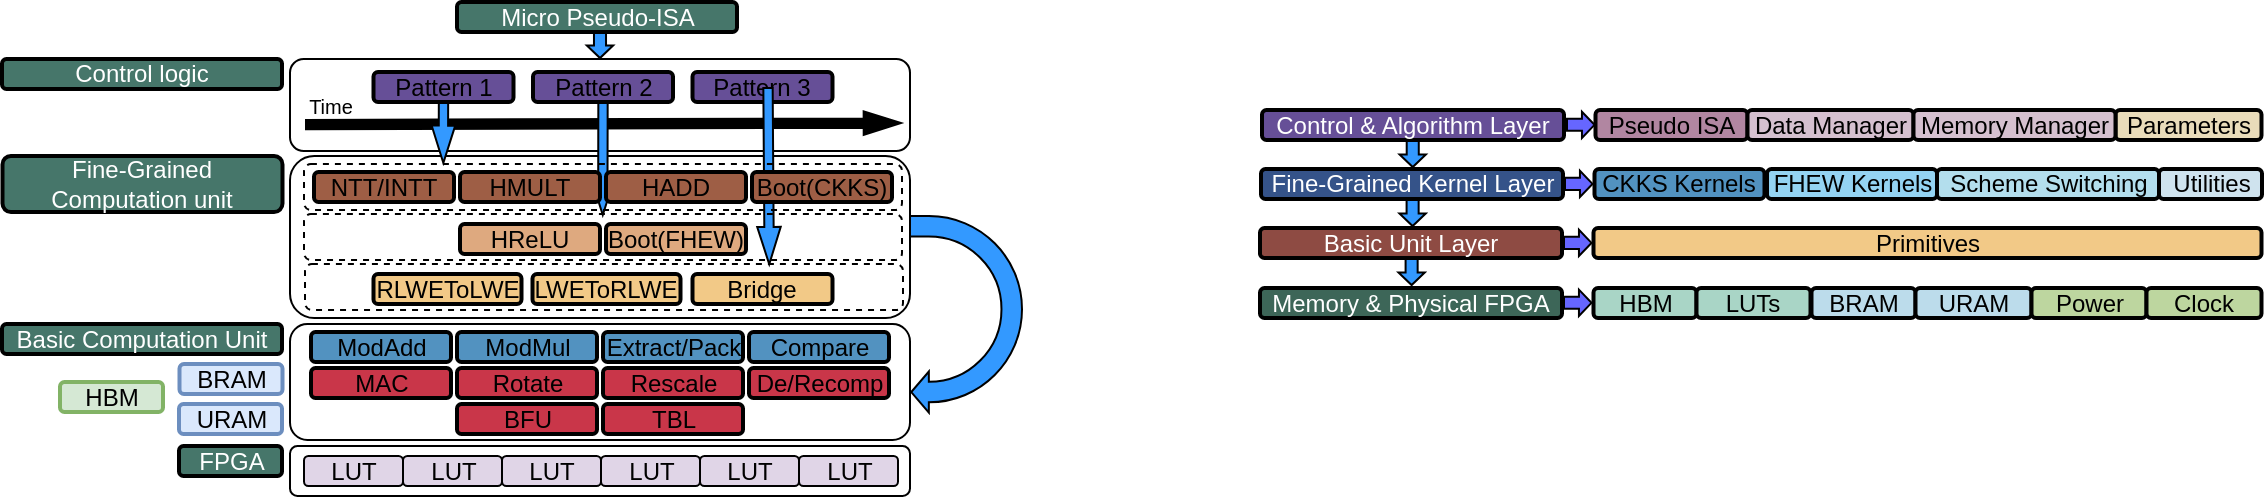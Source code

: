 <mxfile version="28.2.8">
  <diagram name="Page-1" id="e-edRmAfp7X0wRNvHGIo">
    <mxGraphModel dx="2145" dy="886" grid="0" gridSize="10" guides="1" tooltips="1" connect="1" arrows="1" fold="1" page="1" pageScale="1" pageWidth="1654" pageHeight="1169" math="0" shadow="0" adaptiveColors="auto">
      <root>
        <mxCell id="0" />
        <mxCell id="1" parent="0" />
        <mxCell id="qf1BcLg8_Bt7gjTazsa1-39" value="" style="rounded=1;whiteSpace=wrap;html=1;fillColor=none;" vertex="1" parent="1">
          <mxGeometry x="190" y="159" width="310" height="81" as="geometry" />
        </mxCell>
        <mxCell id="5QmCrW0ShnwESwGAr1rM-54" value="LUT" style="rounded=1;whiteSpace=wrap;html=1;fillColor=#e0d5e7;" parent="1" vertex="1">
          <mxGeometry x="197" y="309" width="49.5" height="15" as="geometry" />
        </mxCell>
        <mxCell id="5QmCrW0ShnwESwGAr1rM-55" value="FPGA" style="rounded=1;whiteSpace=wrap;html=1;fontStyle=0;strokeWidth=2;strokeColor=default;fillColor=#46766A;fontColor=#FFFFFF;" parent="1" vertex="1">
          <mxGeometry x="134.5" y="304" width="51.5" height="15" as="geometry" />
        </mxCell>
        <mxCell id="5QmCrW0ShnwESwGAr1rM-56" value="Basic Computation Unit" style="rounded=1;whiteSpace=wrap;html=1;fontStyle=0;strokeWidth=2;strokeColor=default;fillColor=#46766A;fontColor=#FFFFFF;" parent="1" vertex="1">
          <mxGeometry x="46" y="243" width="140" height="15" as="geometry" />
        </mxCell>
        <mxCell id="5QmCrW0ShnwESwGAr1rM-57" value="Fine-Grained Computation unit" style="rounded=1;whiteSpace=wrap;html=1;fontStyle=0;strokeWidth=2;strokeColor=default;fillColor=#46766A;fontColor=#FFFFFF;" parent="1" vertex="1">
          <mxGeometry x="46.25" y="159" width="140" height="28" as="geometry" />
        </mxCell>
        <mxCell id="5QmCrW0ShnwESwGAr1rM-58" value="Control logic" style="rounded=1;whiteSpace=wrap;html=1;fontStyle=0;strokeWidth=2;strokeColor=default;fillColor=#46766A;fontColor=#FFFFFF;" parent="1" vertex="1">
          <mxGeometry x="46" y="110.5" width="140" height="15" as="geometry" />
        </mxCell>
        <mxCell id="5QmCrW0ShnwESwGAr1rM-60" value="HBM&lt;span style=&quot;color: rgba(0, 0, 0, 0); font-family: monospace; font-size: 0px; text-align: start; text-wrap-mode: nowrap;&quot;&gt;%3CmxGraphModel%3E%3Croot%3E%3CmxCell%20id%3D%220%22%2F%3E%3CmxCell%20id%3D%221%22%20parent%3D%220%22%2F%3E%3CmxCell%20id%3D%222%22%20value%3D%22CKKS%22%20style%3D%22rounded%3D1%3BwhiteSpace%3Dwrap%3Bhtml%3D1%3BstrokeColor%3Ddefault%3BfillColor%3D%238e413d%3BfontStyle%3D0%3BstrokeWidth%3D2%3BfontColor%3D%23FFFFFF%3B%22%20vertex%3D%221%22%20parent%3D%221%22%3E%3CmxGeometry%20x%3D%22332%22%20y%3D%22200%22%20width%3D%2251.5%22%20height%3D%2215%22%20as%3D%22geometry%22%2F%3E%3C%2FmxCell%3E%3C%2Froot%3E%3C%2FmxGraphModel%3E&lt;/span&gt;" style="rounded=1;whiteSpace=wrap;html=1;strokeColor=#82b366;fillColor=#d5e8d4;fontStyle=0;strokeWidth=2;" parent="1" vertex="1">
          <mxGeometry x="75" y="272" width="51.5" height="15" as="geometry" />
        </mxCell>
        <mxCell id="5QmCrW0ShnwESwGAr1rM-61" value="BRAM" style="rounded=1;whiteSpace=wrap;html=1;strokeColor=#6c8ebf;fillColor=#dae8fc;fontStyle=0;strokeWidth=2;" parent="1" vertex="1">
          <mxGeometry x="134.75" y="263" width="51.5" height="15" as="geometry" />
        </mxCell>
        <mxCell id="5QmCrW0ShnwESwGAr1rM-62" value="URAM" style="rounded=1;whiteSpace=wrap;html=1;strokeColor=#6c8ebf;fillColor=#dae8fc;fontStyle=0;strokeWidth=2;" parent="1" vertex="1">
          <mxGeometry x="134.5" y="283" width="51.5" height="15" as="geometry" />
        </mxCell>
        <mxCell id="qf1BcLg8_Bt7gjTazsa1-1" value="" style="rounded=1;whiteSpace=wrap;html=1;fillColor=none;" vertex="1" parent="1">
          <mxGeometry x="190" y="304" width="310" height="25" as="geometry" />
        </mxCell>
        <mxCell id="qf1BcLg8_Bt7gjTazsa1-3" value="LUT" style="rounded=1;whiteSpace=wrap;html=1;fillColor=#e0d5e7;" vertex="1" parent="1">
          <mxGeometry x="246.5" y="309" width="49.5" height="15" as="geometry" />
        </mxCell>
        <mxCell id="qf1BcLg8_Bt7gjTazsa1-4" value="LUT" style="rounded=1;whiteSpace=wrap;html=1;fillColor=#e0d5e7;" vertex="1" parent="1">
          <mxGeometry x="296" y="309" width="49.5" height="15" as="geometry" />
        </mxCell>
        <mxCell id="qf1BcLg8_Bt7gjTazsa1-5" value="LUT" style="rounded=1;whiteSpace=wrap;html=1;fillColor=#e0d5e7;" vertex="1" parent="1">
          <mxGeometry x="345.5" y="309" width="49.5" height="15" as="geometry" />
        </mxCell>
        <mxCell id="qf1BcLg8_Bt7gjTazsa1-6" value="LUT" style="rounded=1;whiteSpace=wrap;html=1;fillColor=#e0d5e7;" vertex="1" parent="1">
          <mxGeometry x="395" y="309" width="49.5" height="15" as="geometry" />
        </mxCell>
        <mxCell id="qf1BcLg8_Bt7gjTazsa1-7" value="LUT" style="rounded=1;whiteSpace=wrap;html=1;fillColor=#e0d5e7;" vertex="1" parent="1">
          <mxGeometry x="444.5" y="309" width="49.5" height="15" as="geometry" />
        </mxCell>
        <mxCell id="qf1BcLg8_Bt7gjTazsa1-8" value="" style="rounded=1;whiteSpace=wrap;html=1;fillColor=none;" vertex="1" parent="1">
          <mxGeometry x="190" y="243" width="310" height="58" as="geometry" />
        </mxCell>
        <mxCell id="qf1BcLg8_Bt7gjTazsa1-10" value="ModAdd" style="rounded=1;whiteSpace=wrap;html=1;fillColor=#5292C0;strokeWidth=2;glass=0;shadow=0;" vertex="1" parent="1">
          <mxGeometry x="200.5" y="247" width="70" height="15" as="geometry" />
        </mxCell>
        <mxCell id="qf1BcLg8_Bt7gjTazsa1-11" value="ModMul" style="rounded=1;whiteSpace=wrap;html=1;fillColor=#5292C0;strokeWidth=2;glass=0;shadow=0;" vertex="1" parent="1">
          <mxGeometry x="273.5" y="247" width="70" height="15" as="geometry" />
        </mxCell>
        <mxCell id="qf1BcLg8_Bt7gjTazsa1-12" value="BFU" style="rounded=1;whiteSpace=wrap;html=1;fillColor=#C93649;strokeWidth=2;glass=0;shadow=0;" vertex="1" parent="1">
          <mxGeometry x="273.5" y="283" width="70" height="15" as="geometry" />
        </mxCell>
        <mxCell id="qf1BcLg8_Bt7gjTazsa1-13" value="De/Recomp" style="rounded=1;whiteSpace=wrap;html=1;fillColor=#C93649;strokeWidth=2;glass=0;shadow=0;" vertex="1" parent="1">
          <mxGeometry x="419.5" y="265" width="70" height="15" as="geometry" />
        </mxCell>
        <mxCell id="qf1BcLg8_Bt7gjTazsa1-14" value="MAC" style="rounded=1;whiteSpace=wrap;html=1;fillColor=#C93649;strokeWidth=2;glass=0;shadow=0;" vertex="1" parent="1">
          <mxGeometry x="200.5" y="265" width="70" height="15" as="geometry" />
        </mxCell>
        <mxCell id="qf1BcLg8_Bt7gjTazsa1-15" value="Rotate" style="rounded=1;whiteSpace=wrap;html=1;fillColor=#C93649;strokeWidth=2;glass=0;shadow=0;" vertex="1" parent="1">
          <mxGeometry x="273.5" y="265" width="70" height="15" as="geometry" />
        </mxCell>
        <mxCell id="qf1BcLg8_Bt7gjTazsa1-17" value="Rescale" style="rounded=1;whiteSpace=wrap;html=1;fillColor=#C93649;strokeWidth=2;glass=0;shadow=0;" vertex="1" parent="1">
          <mxGeometry x="346.5" y="265" width="70" height="15" as="geometry" />
        </mxCell>
        <mxCell id="qf1BcLg8_Bt7gjTazsa1-18" value="Compare" style="rounded=1;whiteSpace=wrap;html=1;fillColor=#5292C0;strokeWidth=2;glass=0;shadow=0;" vertex="1" parent="1">
          <mxGeometry x="419.5" y="247" width="70" height="15" as="geometry" />
        </mxCell>
        <mxCell id="qf1BcLg8_Bt7gjTazsa1-19" value="Extract/Pack" style="rounded=1;whiteSpace=wrap;html=1;fillColor=#5292C0;strokeWidth=2;" vertex="1" parent="1">
          <mxGeometry x="346.5" y="247" width="70" height="15" as="geometry" />
        </mxCell>
        <mxCell id="qf1BcLg8_Bt7gjTazsa1-20" value="TBL" style="rounded=1;whiteSpace=wrap;html=1;fillColor=#C93649;strokeWidth=2;" vertex="1" parent="1">
          <mxGeometry x="346.5" y="283" width="70" height="15" as="geometry" />
        </mxCell>
        <mxCell id="qf1BcLg8_Bt7gjTazsa1-25" value="NTT/INTT" style="rounded=1;whiteSpace=wrap;html=1;fillColor=#9E5E45;strokeWidth=2;glass=0;shadow=0;" vertex="1" parent="1">
          <mxGeometry x="202" y="167" width="70" height="15" as="geometry" />
        </mxCell>
        <mxCell id="qf1BcLg8_Bt7gjTazsa1-27" value="Bridge" style="rounded=1;whiteSpace=wrap;html=1;fillColor=#F2C987;strokeWidth=2;glass=0;shadow=0;" vertex="1" parent="1">
          <mxGeometry x="391.25" y="218" width="70" height="15" as="geometry" />
        </mxCell>
        <mxCell id="qf1BcLg8_Bt7gjTazsa1-28" value="LWEToRLWE" style="rounded=1;whiteSpace=wrap;html=1;fillColor=#F2C987;strokeWidth=2;glass=0;shadow=0;" vertex="1" parent="1">
          <mxGeometry x="311.25" y="218" width="74" height="15" as="geometry" />
        </mxCell>
        <mxCell id="qf1BcLg8_Bt7gjTazsa1-29" value="HReLU" style="rounded=1;whiteSpace=wrap;html=1;fillColor=#DEA97F;strokeWidth=2;glass=0;shadow=0;" vertex="1" parent="1">
          <mxGeometry x="275" y="193" width="70" height="15" as="geometry" />
        </mxCell>
        <mxCell id="qf1BcLg8_Bt7gjTazsa1-30" value="Boot(FHEW)" style="rounded=1;whiteSpace=wrap;html=1;fillColor=#DEA97F;strokeWidth=2;glass=0;shadow=0;" vertex="1" parent="1">
          <mxGeometry x="348" y="193" width="70" height="15" as="geometry" />
        </mxCell>
        <mxCell id="qf1BcLg8_Bt7gjTazsa1-31" value="RLWEToLWE" style="rounded=1;whiteSpace=wrap;html=1;fillColor=#F2C987;strokeWidth=2;glass=0;shadow=0;" vertex="1" parent="1">
          <mxGeometry x="231.75" y="218" width="74" height="15" as="geometry" />
        </mxCell>
        <mxCell id="qf1BcLg8_Bt7gjTazsa1-38" value="" style="rounded=1;whiteSpace=wrap;html=1;fillColor=none;dashed=1;" vertex="1" parent="1">
          <mxGeometry x="197.5" y="213" width="299" height="23" as="geometry" />
        </mxCell>
        <mxCell id="qf1BcLg8_Bt7gjTazsa1-40" value="" style="rounded=1;whiteSpace=wrap;html=1;fillColor=none;" vertex="1" parent="1">
          <mxGeometry x="190" y="110.5" width="310" height="46" as="geometry" />
        </mxCell>
        <mxCell id="qf1BcLg8_Bt7gjTazsa1-41" value="" style="shape=flexArrow;endArrow=classic;html=1;rounded=0;width=4.667;endSize=5.887;endWidth=6.111;fillColor=#000000;" edge="1" parent="1">
          <mxGeometry width="50" height="50" relative="1" as="geometry">
            <mxPoint x="197.5" y="143.28" as="sourcePoint" />
            <mxPoint x="496" y="142.5" as="targetPoint" />
          </mxGeometry>
        </mxCell>
        <mxCell id="qf1BcLg8_Bt7gjTazsa1-43" value="Pattern 1" style="rounded=1;whiteSpace=wrap;html=1;fillColor=#664F97;strokeWidth=2;glass=0;shadow=0;" vertex="1" parent="1">
          <mxGeometry x="231.75" y="117" width="70" height="15" as="geometry" />
        </mxCell>
        <mxCell id="qf1BcLg8_Bt7gjTazsa1-44" value="Pattern 2" style="rounded=1;whiteSpace=wrap;html=1;fillColor=#664F97;strokeWidth=2;glass=0;shadow=0;" vertex="1" parent="1">
          <mxGeometry x="311.5" y="117" width="70" height="15" as="geometry" />
        </mxCell>
        <mxCell id="qf1BcLg8_Bt7gjTazsa1-45" value="Pattern 3" style="rounded=1;whiteSpace=wrap;html=1;fillColor=#664F97;strokeWidth=2;" vertex="1" parent="1">
          <mxGeometry x="391.25" y="117" width="70" height="15" as="geometry" />
        </mxCell>
        <mxCell id="qf1BcLg8_Bt7gjTazsa1-46" value="" style="shape=flexArrow;endArrow=classic;html=1;rounded=0;width=4.667;endSize=5.887;endWidth=6.111;fillColor=#3399FF;entryX=0.233;entryY=-0.001;entryDx=0;entryDy=0;exitX=0.5;exitY=1;exitDx=0;exitDy=0;entryPerimeter=0;" edge="1" parent="1" source="qf1BcLg8_Bt7gjTazsa1-43" target="qf1BcLg8_Bt7gjTazsa1-23">
          <mxGeometry width="50" height="50" relative="1" as="geometry">
            <mxPoint x="274" y="124.5" as="sourcePoint" />
            <mxPoint x="273.5" y="159.95" as="targetPoint" />
          </mxGeometry>
        </mxCell>
        <mxCell id="qf1BcLg8_Bt7gjTazsa1-47" value="" style="shape=flexArrow;endArrow=classic;html=1;rounded=0;width=4.667;endSize=5.887;endWidth=6.111;fillColor=#3399FF;entryX=0.5;entryY=0;entryDx=0;entryDy=0;exitX=0.5;exitY=1;exitDx=0;exitDy=0;" edge="1" parent="1" source="qf1BcLg8_Bt7gjTazsa1-44">
          <mxGeometry width="50" height="50" relative="1" as="geometry">
            <mxPoint x="346" y="133" as="sourcePoint" />
            <mxPoint x="346.39" y="189" as="targetPoint" />
          </mxGeometry>
        </mxCell>
        <mxCell id="qf1BcLg8_Bt7gjTazsa1-49" value="" style="shape=flexArrow;endArrow=classic;html=1;rounded=0;width=4.667;endSize=5.887;endWidth=6.111;fillColor=#3399FF;exitX=0.5;exitY=1;exitDx=0;exitDy=0;entryX=0.778;entryY=1.114;entryDx=0;entryDy=0;entryPerimeter=0;" edge="1" parent="1" target="qf1BcLg8_Bt7gjTazsa1-37">
          <mxGeometry width="50" height="50" relative="1" as="geometry">
            <mxPoint x="429" y="124.5" as="sourcePoint" />
            <mxPoint x="429" y="188.5" as="targetPoint" />
          </mxGeometry>
        </mxCell>
        <mxCell id="qf1BcLg8_Bt7gjTazsa1-26" value="HMULT" style="rounded=1;whiteSpace=wrap;html=1;fillColor=#9E5E45;strokeWidth=2;glass=0;shadow=0;" vertex="1" parent="1">
          <mxGeometry x="275" y="167" width="70" height="15" as="geometry" />
        </mxCell>
        <mxCell id="qf1BcLg8_Bt7gjTazsa1-32" value="Boot(CKKS)" style="rounded=1;whiteSpace=wrap;html=1;fillColor=#9E5E45;strokeWidth=2;glass=0;shadow=0;" vertex="1" parent="1">
          <mxGeometry x="421" y="167" width="70" height="15" as="geometry" />
        </mxCell>
        <mxCell id="qf1BcLg8_Bt7gjTazsa1-33" value="HADD" style="rounded=1;whiteSpace=wrap;html=1;fillColor=#9E5E45;strokeWidth=2;" vertex="1" parent="1">
          <mxGeometry x="348" y="167" width="70" height="15" as="geometry" />
        </mxCell>
        <mxCell id="qf1BcLg8_Bt7gjTazsa1-23" value="" style="rounded=1;whiteSpace=wrap;html=1;fillColor=none;dashed=1;" vertex="1" parent="1">
          <mxGeometry x="197" y="163" width="299" height="23" as="geometry" />
        </mxCell>
        <mxCell id="qf1BcLg8_Bt7gjTazsa1-37" value="" style="rounded=1;whiteSpace=wrap;html=1;fillColor=none;dashed=1;" vertex="1" parent="1">
          <mxGeometry x="197" y="188" width="299" height="23" as="geometry" />
        </mxCell>
        <mxCell id="qf1BcLg8_Bt7gjTazsa1-51" value="Time" style="text;html=1;whiteSpace=wrap;strokeColor=none;fillColor=none;align=center;verticalAlign=middle;rounded=0;strokeWidth=1;fontSize=10;" vertex="1" parent="1">
          <mxGeometry x="194" y="125.5" width="33" height="16" as="geometry" />
        </mxCell>
        <mxCell id="qf1BcLg8_Bt7gjTazsa1-53" value="Micro Pseudo-ISA" style="rounded=1;whiteSpace=wrap;html=1;fontStyle=0;strokeWidth=2;strokeColor=default;fillColor=#46766A;fontColor=#FFFFFF;" vertex="1" parent="1">
          <mxGeometry x="273.5" y="82" width="140" height="15" as="geometry" />
        </mxCell>
        <mxCell id="qf1BcLg8_Bt7gjTazsa1-54" value="" style="shape=flexArrow;endArrow=classic;html=1;rounded=0;width=6.027;endSize=1.759;endWidth=6.111;fillColor=#3399FF;entryX=0.5;entryY=0;entryDx=0;entryDy=0;exitX=0.5;exitY=1;exitDx=0;exitDy=0;" edge="1" parent="1" target="qf1BcLg8_Bt7gjTazsa1-40">
          <mxGeometry width="50" height="50" relative="1" as="geometry">
            <mxPoint x="345" y="97" as="sourcePoint" />
            <mxPoint x="388" y="72.5" as="targetPoint" />
          </mxGeometry>
        </mxCell>
        <mxCell id="qf1BcLg8_Bt7gjTazsa1-55" value="" style="html=1;shadow=0;dashed=0;align=center;verticalAlign=middle;shape=mxgraph.arrows2.uTurnArrow;dy=5.13;arrowHead=20.49;dx2=8.8;rotation=-180;fillColor=#3399FF;" vertex="1" parent="1">
          <mxGeometry x="500" y="189" width="56" height="98.27" as="geometry" />
        </mxCell>
        <mxCell id="qf1BcLg8_Bt7gjTazsa1-59" value="Memory &amp;amp; Physical FPGA" style="rounded=1;whiteSpace=wrap;html=1;fontStyle=0;strokeWidth=2;strokeColor=#000000;fillColor=#3D6658;fontColor=#FFFFFF;" vertex="1" parent="1">
          <mxGeometry x="675" y="225" width="151" height="15" as="geometry" />
        </mxCell>
        <mxCell id="qf1BcLg8_Bt7gjTazsa1-60" value="Basic Unit Layer" style="rounded=1;whiteSpace=wrap;html=1;fontStyle=0;strokeWidth=2;strokeColor=#000000;fillColor=#8E4B43;fontColor=#FFFFFF;" vertex="1" parent="1">
          <mxGeometry x="675" y="195" width="151" height="15" as="geometry" />
        </mxCell>
        <mxCell id="qf1BcLg8_Bt7gjTazsa1-61" value="Fine-Grained Kernel Layer" style="rounded=1;whiteSpace=wrap;html=1;fontStyle=0;strokeWidth=2;strokeColor=#000000;fillColor=#355389;fontColor=#FFFFFF;" vertex="1" parent="1">
          <mxGeometry x="675.5" y="165.5" width="151" height="15" as="geometry" />
        </mxCell>
        <mxCell id="qf1BcLg8_Bt7gjTazsa1-64" value="Control &amp;amp; Algorithm Layer" style="rounded=1;whiteSpace=wrap;html=1;fontStyle=0;strokeWidth=2;strokeColor=#000000;fillColor=#664F97;fontColor=#FFFFFF;" vertex="1" parent="1">
          <mxGeometry x="676" y="136" width="151" height="15" as="geometry" />
        </mxCell>
        <mxCell id="qf1BcLg8_Bt7gjTazsa1-69" value="HBM&lt;span style=&quot;color: rgba(0, 0, 0, 0); font-family: monospace; font-size: 0px; text-align: start; text-wrap-mode: nowrap;&quot;&gt;%3CmxGraphModel%3E%3Croot%3E%3CmxCell%20id%3D%220%22%2F%3E%3CmxCell%20id%3D%221%22%20parent%3D%220%22%2F%3E%3CmxCell%20id%3D%222%22%20value%3D%22CKKS%22%20style%3D%22rounded%3D1%3BwhiteSpace%3Dwrap%3Bhtml%3D1%3BstrokeColor%3Ddefault%3BfillColor%3D%238e413d%3BfontStyle%3D0%3BstrokeWidth%3D2%3BfontColor%3D%23FFFFFF%3B%22%20vertex%3D%221%22%20parent%3D%221%22%3E%3CmxGeometry%20x%3D%22332%22%20y%3D%22200%22%20width%3D%2251.5%22%20height%3D%2215%22%20as%3D%22geometry%22%2F%3E%3C%2FmxCell%3E%3C%2Froot%3E%3C%2FmxGraphModel%3E&lt;/span&gt;" style="rounded=1;whiteSpace=wrap;html=1;strokeColor=#000000;fillColor=#A9D5C6;fontStyle=0;strokeWidth=2;" vertex="1" parent="1">
          <mxGeometry x="841.75" y="225" width="51.5" height="15" as="geometry" />
        </mxCell>
        <mxCell id="qf1BcLg8_Bt7gjTazsa1-70" value="BRAM" style="rounded=1;whiteSpace=wrap;html=1;strokeColor=#000000;fillColor=#BCDCEB;fontStyle=0;strokeWidth=2;" vertex="1" parent="1">
          <mxGeometry x="950.75" y="225" width="52" height="15" as="geometry" />
        </mxCell>
        <mxCell id="qf1BcLg8_Bt7gjTazsa1-71" value="URAM" style="rounded=1;whiteSpace=wrap;html=1;strokeColor=#000000;fillColor=#BCDCEB;fontStyle=0;strokeWidth=2;" vertex="1" parent="1">
          <mxGeometry x="1002.75" y="225" width="58" height="15" as="geometry" />
        </mxCell>
        <mxCell id="qf1BcLg8_Bt7gjTazsa1-72" value="LUTs" style="rounded=1;whiteSpace=wrap;html=1;strokeColor=#000000;fillColor=#A9D5C6;fontStyle=0;strokeWidth=2;" vertex="1" parent="1">
          <mxGeometry x="893.25" y="225" width="57" height="15" as="geometry" />
        </mxCell>
        <mxCell id="qf1BcLg8_Bt7gjTazsa1-73" value="Primitives" style="rounded=1;whiteSpace=wrap;html=1;strokeColor=#000000;fillColor=#F2C987;fontStyle=0;strokeWidth=2;" vertex="1" parent="1">
          <mxGeometry x="841.75" y="195" width="334" height="15" as="geometry" />
        </mxCell>
        <mxCell id="qf1BcLg8_Bt7gjTazsa1-76" value="CK&lt;span style=&quot;color: rgba(0, 0, 0, 0); font-family: monospace; font-size: 0px; text-align: start; text-wrap-mode: nowrap;&quot;&gt;%3CmxGraphModel%3E%3Croot%3E%3CmxCell%20id%3D%220%22%2F%3E%3CmxCell%20id%3D%221%22%20parent%3D%220%22%2F%3E%3CmxCell%20id%3D%222%22%20value%3D%22BRAM%22%20style%3D%22rounded%3D1%3BwhiteSpace%3Dwrap%3Bhtml%3D1%3BstrokeColor%3D%236c8ebf%3BfillColor%3D%23dae8fc%3BfontStyle%3D0%3BstrokeWidth%3D2%3B%22%20vertex%3D%221%22%20parent%3D%221%22%3E%3CmxGeometry%20x%3D%22893.5%22%20y%3D%22344%22%20width%3D%2251.5%22%20height%3D%2215%22%20as%3D%22geometry%22%2F%3E%3C%2FmxCell%3E%3C%2Froot%3E%3C%2FmxGraphModel%3E&lt;/span&gt;KS Kernels" style="rounded=1;whiteSpace=wrap;html=1;strokeColor=#000000;fillColor=#5292C0;fontStyle=0;strokeWidth=2;" vertex="1" parent="1">
          <mxGeometry x="842.25" y="165.5" width="85" height="15" as="geometry" />
        </mxCell>
        <mxCell id="qf1BcLg8_Bt7gjTazsa1-77" value="FHEW Kernels" style="rounded=1;whiteSpace=wrap;html=1;strokeColor=#000000;fillColor=#94D3F2;fontStyle=0;strokeWidth=2;" vertex="1" parent="1">
          <mxGeometry x="928.5" y="165.5" width="85" height="15" as="geometry" />
        </mxCell>
        <mxCell id="qf1BcLg8_Bt7gjTazsa1-78" value="Scheme Switching" style="rounded=1;whiteSpace=wrap;html=1;strokeColor=#000000;fillColor=#B3DEED;fontStyle=0;strokeWidth=2;" vertex="1" parent="1">
          <mxGeometry x="1013.5" y="165.5" width="111" height="15" as="geometry" />
        </mxCell>
        <mxCell id="qf1BcLg8_Bt7gjTazsa1-79" value="Pseudo ISA" style="rounded=1;whiteSpace=wrap;html=1;strokeColor=#000000;fillColor=#B186A1;fontStyle=0;strokeWidth=2;" vertex="1" parent="1">
          <mxGeometry x="842.75" y="136" width="76" height="15" as="geometry" />
        </mxCell>
        <mxCell id="qf1BcLg8_Bt7gjTazsa1-80" value="Data Manager" style="rounded=1;whiteSpace=wrap;html=1;strokeColor=#000000;fillColor=#D5C0CF;fontStyle=0;strokeWidth=2;" vertex="1" parent="1">
          <mxGeometry x="918.75" y="136" width="83" height="15" as="geometry" />
        </mxCell>
        <mxCell id="qf1BcLg8_Bt7gjTazsa1-81" value="Parameters" style="rounded=1;whiteSpace=wrap;html=1;strokeColor=#000000;fillColor=#E9DCBA;fontStyle=0;strokeWidth=2;" vertex="1" parent="1">
          <mxGeometry x="1102.75" y="136" width="73" height="15" as="geometry" />
        </mxCell>
        <mxCell id="qf1BcLg8_Bt7gjTazsa1-82" value="Memory Manager" style="rounded=1;whiteSpace=wrap;html=1;strokeColor=#000000;fillColor=#D5C0CF;fontStyle=0;strokeWidth=2;" vertex="1" parent="1">
          <mxGeometry x="1001.75" y="136" width="101" height="15" as="geometry" />
        </mxCell>
        <mxCell id="qf1BcLg8_Bt7gjTazsa1-85" value="Utilities" style="rounded=1;whiteSpace=wrap;html=1;strokeColor=#000000;fillColor=#CFE3EE;fontStyle=0;strokeWidth=2;" vertex="1" parent="1">
          <mxGeometry x="1124.5" y="165.5" width="51.5" height="15" as="geometry" />
        </mxCell>
        <mxCell id="qf1BcLg8_Bt7gjTazsa1-88" value="Power" style="rounded=1;whiteSpace=wrap;html=1;strokeColor=#000000;fillColor=#BDD69F;fontStyle=0;strokeWidth=2;" vertex="1" parent="1">
          <mxGeometry x="1060.75" y="225" width="57.5" height="15" as="geometry" />
        </mxCell>
        <mxCell id="qf1BcLg8_Bt7gjTazsa1-89" value="Clock" style="rounded=1;whiteSpace=wrap;html=1;strokeColor=#000000;fillColor=#BDD69F;fontStyle=0;strokeWidth=2;" vertex="1" parent="1">
          <mxGeometry x="1118.25" y="225" width="57.5" height="15" as="geometry" />
        </mxCell>
        <mxCell id="qf1BcLg8_Bt7gjTazsa1-91" value="" style="shape=flexArrow;endArrow=classic;html=1;rounded=0;width=6.027;endSize=1.759;endWidth=6.111;fillColor=#3399FF;entryX=0.5;entryY=0;entryDx=0;entryDy=0;exitX=0.5;exitY=1;exitDx=0;exitDy=0;" edge="1" parent="1">
          <mxGeometry width="50" height="50" relative="1" as="geometry">
            <mxPoint x="751.31" y="180.5" as="sourcePoint" />
            <mxPoint x="751.31" y="194.5" as="targetPoint" />
          </mxGeometry>
        </mxCell>
        <mxCell id="qf1BcLg8_Bt7gjTazsa1-92" value="" style="shape=flexArrow;endArrow=classic;html=1;rounded=0;width=6.027;endSize=1.759;endWidth=6.111;fillColor=#3399FF;entryX=0.5;entryY=0;entryDx=0;entryDy=0;exitX=0.5;exitY=1;exitDx=0;exitDy=0;" edge="1" parent="1">
          <mxGeometry width="50" height="50" relative="1" as="geometry">
            <mxPoint x="751.37" y="151" as="sourcePoint" />
            <mxPoint x="751.37" y="165" as="targetPoint" />
          </mxGeometry>
        </mxCell>
        <mxCell id="qf1BcLg8_Bt7gjTazsa1-93" value="" style="shape=flexArrow;endArrow=classic;html=1;rounded=0;width=6.027;endSize=1.759;endWidth=6.111;fillColor=#3399FF;entryX=0.5;entryY=0;entryDx=0;entryDy=0;" edge="1" parent="1">
          <mxGeometry width="50" height="50" relative="1" as="geometry">
            <mxPoint x="750.81" y="210" as="sourcePoint" />
            <mxPoint x="750.81" y="224" as="targetPoint" />
          </mxGeometry>
        </mxCell>
        <mxCell id="qf1BcLg8_Bt7gjTazsa1-94" value="" style="shape=flexArrow;endArrow=classic;html=1;rounded=0;width=6.027;endSize=1.759;endWidth=6.111;fillColor=#6666FF;entryX=0.5;entryY=0;entryDx=0;entryDy=0;" edge="1" parent="1">
          <mxGeometry width="50" height="50" relative="1" as="geometry">
            <mxPoint x="828" y="143.42" as="sourcePoint" />
            <mxPoint x="842.75" y="143.42" as="targetPoint" />
          </mxGeometry>
        </mxCell>
        <mxCell id="qf1BcLg8_Bt7gjTazsa1-95" value="" style="shape=flexArrow;endArrow=classic;html=1;rounded=0;width=6.027;endSize=1.759;endWidth=6.111;fillColor=#6666FF;entryX=0.5;entryY=0;entryDx=0;entryDy=0;" edge="1" parent="1">
          <mxGeometry width="50" height="50" relative="1" as="geometry">
            <mxPoint x="827" y="172.94" as="sourcePoint" />
            <mxPoint x="841.75" y="172.94" as="targetPoint" />
          </mxGeometry>
        </mxCell>
        <mxCell id="qf1BcLg8_Bt7gjTazsa1-96" value="" style="shape=flexArrow;endArrow=classic;html=1;rounded=0;width=6.027;endSize=1.759;endWidth=6.111;fillColor=#6666FF;entryX=0.5;entryY=0;entryDx=0;entryDy=0;" edge="1" parent="1">
          <mxGeometry width="50" height="50" relative="1" as="geometry">
            <mxPoint x="826.5" y="202.44" as="sourcePoint" />
            <mxPoint x="841.25" y="202.44" as="targetPoint" />
          </mxGeometry>
        </mxCell>
        <mxCell id="qf1BcLg8_Bt7gjTazsa1-97" value="" style="shape=flexArrow;endArrow=classic;html=1;rounded=0;width=6.027;endSize=1.759;endWidth=6.111;fillColor=#6666FF;entryX=0.5;entryY=0;entryDx=0;entryDy=0;" edge="1" parent="1">
          <mxGeometry width="50" height="50" relative="1" as="geometry">
            <mxPoint x="826.5" y="232.41" as="sourcePoint" />
            <mxPoint x="841.25" y="232.41" as="targetPoint" />
          </mxGeometry>
        </mxCell>
      </root>
    </mxGraphModel>
  </diagram>
</mxfile>
